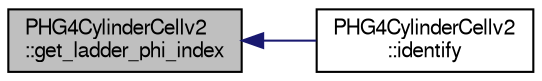 digraph "PHG4CylinderCellv2::get_ladder_phi_index"
{
  bgcolor="transparent";
  edge [fontname="FreeSans",fontsize="10",labelfontname="FreeSans",labelfontsize="10"];
  node [fontname="FreeSans",fontsize="10",shape=record];
  rankdir="LR";
  Node1 [label="PHG4CylinderCellv2\l::get_ladder_phi_index",height=0.2,width=0.4,color="black", fillcolor="grey75", style="filled" fontcolor="black"];
  Node1 -> Node2 [dir="back",color="midnightblue",fontsize="10",style="solid",fontname="FreeSans"];
  Node2 [label="PHG4CylinderCellv2\l::identify",height=0.2,width=0.4,color="black",URL="$db/d16/classPHG4CylinderCellv2.html#a5095ac432b8446dc043ce59c5351dc0b"];
}

